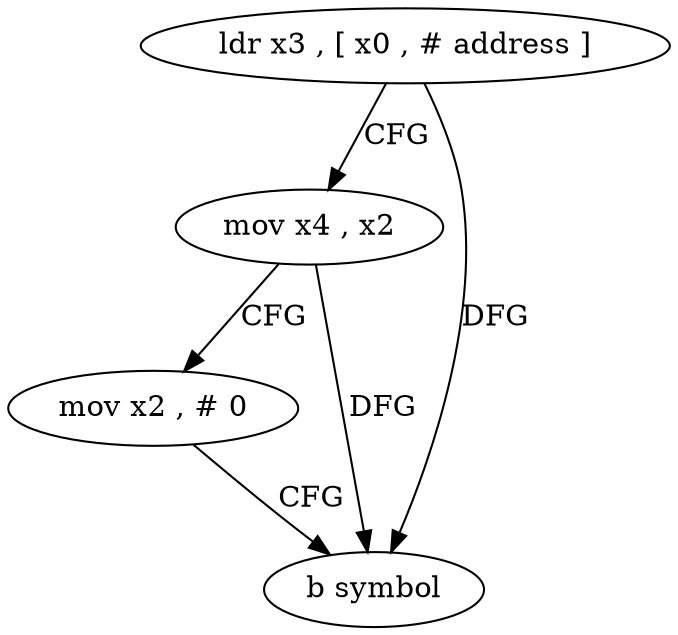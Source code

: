 digraph "func" {
"151264" [label = "ldr x3 , [ x0 , # address ]" ]
"151268" [label = "mov x4 , x2" ]
"151272" [label = "mov x2 , # 0" ]
"151276" [label = "b symbol" ]
"151264" -> "151268" [ label = "CFG" ]
"151264" -> "151276" [ label = "DFG" ]
"151268" -> "151272" [ label = "CFG" ]
"151268" -> "151276" [ label = "DFG" ]
"151272" -> "151276" [ label = "CFG" ]
}
